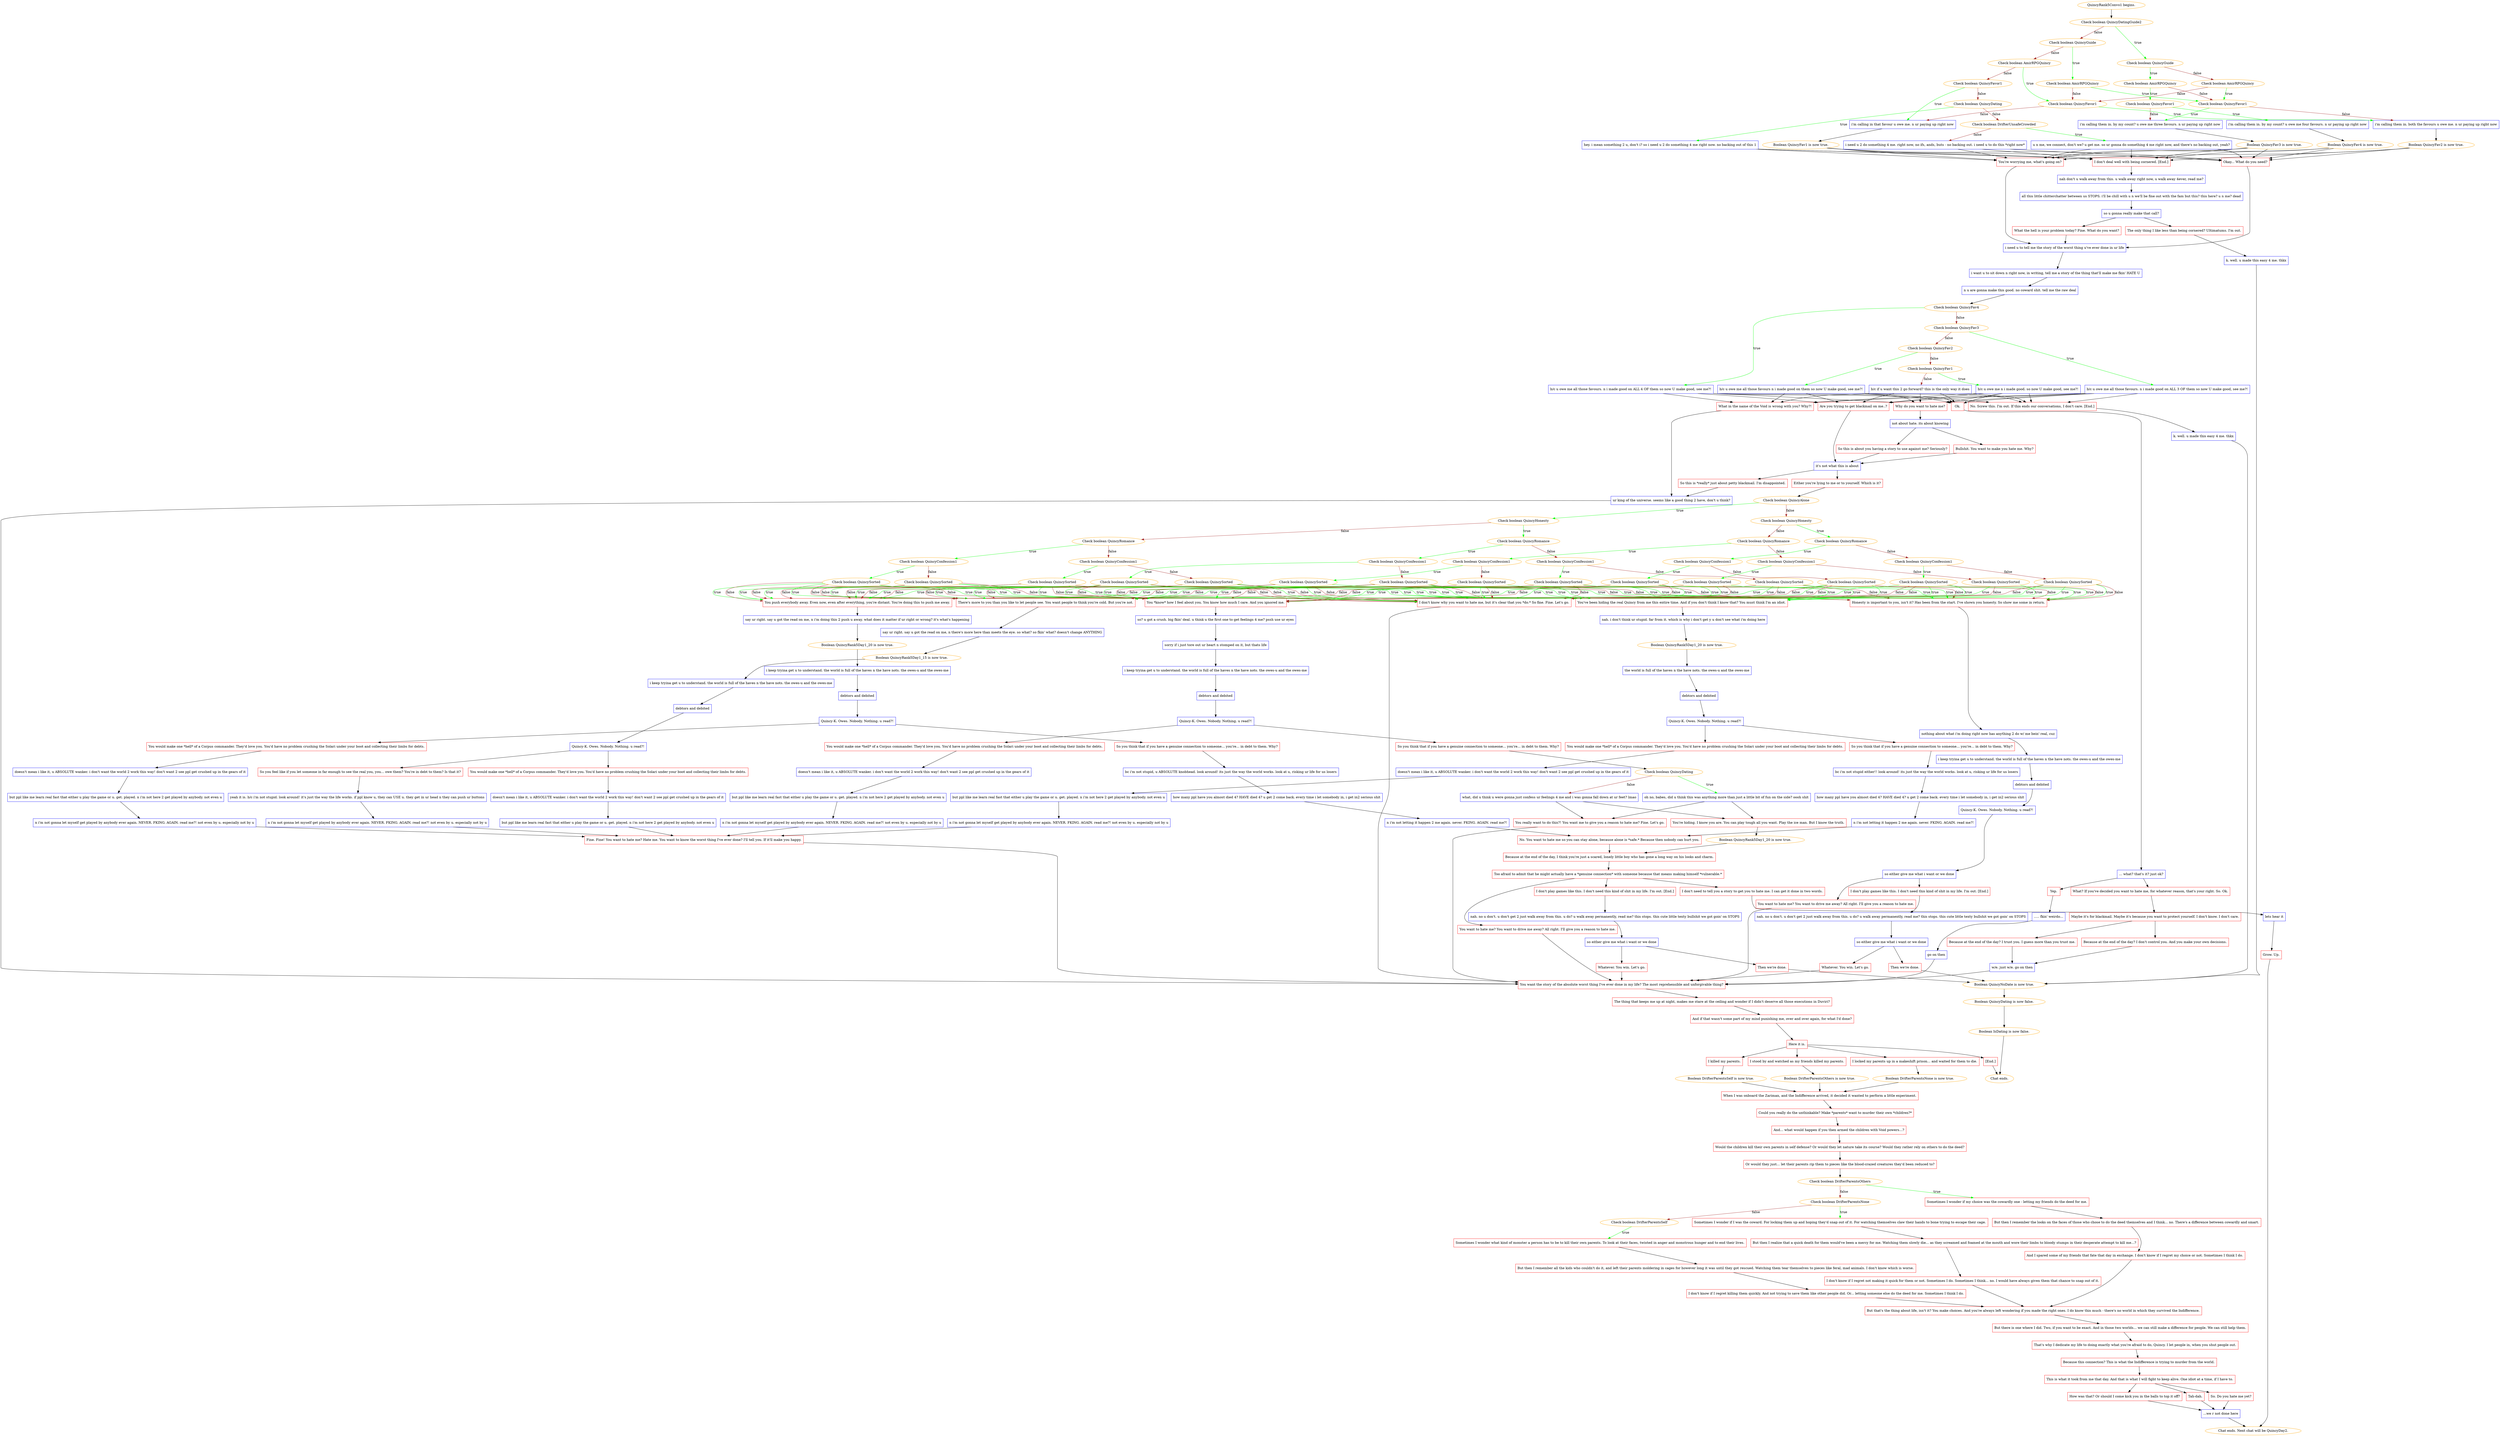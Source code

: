 digraph {
	"QuincyRank5Convo1 begins." [color=orange];
		"QuincyRank5Convo1 begins." -> 2763;
	2763 [label="Check boolean QuincyDatingGuide2",color=orange];
		2763 -> 2764 [label=true,color=green];
		2763 -> 2765 [label=false,color=brown];
	2764 [label="Check boolean QuincyGuide",color=orange];
		2764 -> 2766 [label=true,color=green];
		2764 -> 2770 [label=false,color=brown];
	2765 [label="Check boolean QuincyGuide",color=orange];
		2765 -> 2768 [label=true,color=green];
		2765 -> 2776 [label=false,color=brown];
	2766 [label="Check boolean AmirRPGQuincy",color=orange];
		2766 -> 2767 [label=true,color=green];
		2766 -> 2771 [label=false,color=brown];
	2770 [label="Check boolean AmirRPGQuincy",color=orange];
		2770 -> 2771 [label=true,color=green];
		2770 -> 2769 [label=false,color=brown];
	2768 [label="Check boolean AmirRPGQuincy",color=orange];
		2768 -> 2771 [label=true,color=green];
		2768 -> 2769 [label=false,color=brown];
	2776 [label="Check boolean AmirRPGQuincy",color=orange];
		2776 -> 2769 [label=true,color=green];
		2776 -> 2777 [label=false,color=brown];
	2767 [label="Check boolean QuincyFavor1",color=orange];
		2767 -> 2772 [label=true,color=green];
		2767 -> 2773 [label=false,color=brown];
	2771 [label="Check boolean QuincyFavor1",color=orange];
		2771 -> 2773 [label=true,color=green];
		2771 -> 2774 [label=false,color=brown];
	2769 [label="Check boolean QuincyFavor1",color=orange];
		2769 -> 2774 [label=true,color=green];
		2769 -> 2775 [label=false,color=brown];
	2777 [label="Check boolean QuincyFavor1",color=orange];
		2777 -> 2775 [label=true,color=green];
		2777 -> 2778 [label=false,color=brown];
	2772 [label="i'm calling them in. by my count? u owe me four favours. n ur paying up right now",shape=box,color=blue];
		2772 -> "/EE/Types/Engine/SetBooleanDialogueNode:QuincyFav4:2787:2788:2789";
	2773 [label="i'm calling them in. by my count? u owe me three favours. n ur paying up right now",shape=box,color=blue];
		2773 -> "/EE/Types/Engine/SetBooleanDialogueNode:QuincyFav3:2787:2788:2789";
	2774 [label="i'm calling them in. both the favours u owe me. n ur paying up right now",shape=box,color=blue];
		2774 -> "/EE/Types/Engine/SetBooleanDialogueNode:QuincyFav2:2787:2788:2789";
	2775 [label="i'm calling in that favour u owe me. n ur paying up right now",shape=box,color=blue];
		2775 -> "/EE/Types/Engine/SetBooleanDialogueNode:QuincyFav1:2787:2788:2789";
	2778 [label="Check boolean QuincyDating",color=orange];
		2778 -> 2780 [label=true,color=green];
		2778 -> 2779 [label=false,color=brown];
	"/EE/Types/Engine/SetBooleanDialogueNode:QuincyFav4:2787:2788:2789" [label="Boolean QuincyFav4 is now true.",color=orange];
		"/EE/Types/Engine/SetBooleanDialogueNode:QuincyFav4:2787:2788:2789" -> 2787;
		"/EE/Types/Engine/SetBooleanDialogueNode:QuincyFav4:2787:2788:2789" -> 2788;
		"/EE/Types/Engine/SetBooleanDialogueNode:QuincyFav4:2787:2788:2789" -> 2789;
	"/EE/Types/Engine/SetBooleanDialogueNode:QuincyFav3:2787:2788:2789" [label="Boolean QuincyFav3 is now true.",color=orange];
		"/EE/Types/Engine/SetBooleanDialogueNode:QuincyFav3:2787:2788:2789" -> 2787;
		"/EE/Types/Engine/SetBooleanDialogueNode:QuincyFav3:2787:2788:2789" -> 2788;
		"/EE/Types/Engine/SetBooleanDialogueNode:QuincyFav3:2787:2788:2789" -> 2789;
	"/EE/Types/Engine/SetBooleanDialogueNode:QuincyFav2:2787:2788:2789" [label="Boolean QuincyFav2 is now true.",color=orange];
		"/EE/Types/Engine/SetBooleanDialogueNode:QuincyFav2:2787:2788:2789" -> 2787;
		"/EE/Types/Engine/SetBooleanDialogueNode:QuincyFav2:2787:2788:2789" -> 2788;
		"/EE/Types/Engine/SetBooleanDialogueNode:QuincyFav2:2787:2788:2789" -> 2789;
	"/EE/Types/Engine/SetBooleanDialogueNode:QuincyFav1:2787:2788:2789" [label="Boolean QuincyFav1 is now true.",color=orange];
		"/EE/Types/Engine/SetBooleanDialogueNode:QuincyFav1:2787:2788:2789" -> 2787;
		"/EE/Types/Engine/SetBooleanDialogueNode:QuincyFav1:2787:2788:2789" -> 2788;
		"/EE/Types/Engine/SetBooleanDialogueNode:QuincyFav1:2787:2788:2789" -> 2789;
	2780 [label="hey. i mean something 2 u, don't i? so i need u 2 do something 4 me right now. no backing out of this 1",shape=box,color=blue];
		2780 -> 2787;
		2780 -> 2788;
		2780 -> 2789;
	2779 [label="Check boolean DrifterUnsafeCrowded",color=orange];
		2779 -> 2781 [label=true,color=green];
		2779 -> 2782 [label=false,color=brown];
	2787 [label="You're worrying me, what's going on?",shape=box,color=red];
		2787 -> 2800;
	2788 [label="Okay... What do you need?",shape=box,color=red];
		2788 -> 2800;
	2789 [label="I don't deal well with being cornered. [End.]",shape=box,color=red];
		2789 -> 2790;
	2781 [label="u n me, we connect, don't we? u get me. so ur gonna do something 4 me right now, and there's no backing out, yeah?",shape=box,color=blue];
		2781 -> 2787;
		2781 -> 2788;
		2781 -> 2789;
	2782 [label="i need u 2 do something 4 me. right now, no ifs, ands, buts - no backing out. i need u to do this *right now*",shape=box,color=blue];
		2782 -> 2787;
		2782 -> 2788;
		2782 -> 2789;
	2800 [label="i need u to tell me the story of the worst thing u've ever done in ur life",shape=box,color=blue];
		2800 -> 2801;
	2790 [label="nah don't u walk away from this. u walk away right now, u walk away 4ever, read me?",shape=box,color=blue];
		2790 -> 2792;
	2801 [label="i want u to sit down n right now, in writing, tell me a story of the thing that'll make me fkin' HATE U",shape=box,color=blue];
		2801 -> 2802;
	2792 [label="all this little chitterchatter between us STOPS. i'll be chill with u n we'll be fine out with the fam but this? this here? u n me? dead",shape=box,color=blue];
		2792 -> 2791;
	2802 [label="n u are gonna make this good. no coward shit. tell me the raw deal",shape=box,color=blue];
		2802 -> 2803;
	2791 [label="so u gonna really make that call?",shape=box,color=blue];
		2791 -> 2793;
		2791 -> 2794;
	2803 [label="Check boolean QuincyFav4",color=orange];
		2803 -> 2807 [label=true,color=green];
		2803 -> 2804 [label=false,color=brown];
	2793 [label="What the hell is your problem today? Fine. What do you want?",shape=box,color=red];
		2793 -> 2800;
	2794 [label="The only thing I like less than being cornered? Ultimatums. I'm out.",shape=box,color=red];
		2794 -> 2795;
	2807 [label="b/c u owe me all those favours. n i made good on ALL 4 OF them so now U make good, see me?!",shape=box,color=blue];
		2807 -> 2812;
		2807 -> 2813;
		2807 -> 2814;
		2807 -> 2815;
		2807 -> 2816;
	2804 [label="Check boolean QuincyFav3",color=orange];
		2804 -> 2808 [label=true,color=green];
		2804 -> 2805 [label=false,color=brown];
	2795 [label="k. well. u made this easy 4 me. thkx",shape=box,color=blue];
		2795 -> "/EE/Types/Engine/SetBooleanDialogueNode:QuincyNoDate:/EE/Types/Engine/ResetBooleanDialogueNode:QuincyDating:/EE/Types/Engine/ResetBooleanDialogueNode:IsDating:Chat ends.";
	2812 [label="Why do you want to hate me?",shape=box,color=red];
		2812 -> 2817;
	2813 [label="Are you trying to get blackmail on me..?",shape=box,color=red];
		2813 -> 2838;
	2814 [label="What in the name of the Void is wrong with you? Why?!",shape=box,color=red];
		2814 -> 2831;
	2815 [label="Ok.",shape=box,color=red];
		2815 -> 2820;
	2816 [label="No. Screw this. I'm out. If this ends our conversations, I don't care. [End.]",shape=box,color=red];
		2816 -> 2821;
	2808 [label="b/c u owe me all those favours. n i made good on ALL 3 OF them so now U make good, see me?!",shape=box,color=blue];
		2808 -> 2812;
		2808 -> 2813;
		2808 -> 2814;
		2808 -> 2815;
		2808 -> 2816;
	2805 [label="Check boolean QuincyFav2",color=orange];
		2805 -> 2809 [label=true,color=green];
		2805 -> 2806 [label=false,color=brown];
	"/EE/Types/Engine/SetBooleanDialogueNode:QuincyNoDate:/EE/Types/Engine/ResetBooleanDialogueNode:QuincyDating:/EE/Types/Engine/ResetBooleanDialogueNode:IsDating:Chat ends." [label="Boolean QuincyNoDate is now true.",color=orange];
		"/EE/Types/Engine/SetBooleanDialogueNode:QuincyNoDate:/EE/Types/Engine/ResetBooleanDialogueNode:QuincyDating:/EE/Types/Engine/ResetBooleanDialogueNode:IsDating:Chat ends." -> "/EE/Types/Engine/ResetBooleanDialogueNode:QuincyDating:/EE/Types/Engine/ResetBooleanDialogueNode:IsDating:Chat ends.";
	2817 [label="not about hate. its about knowing",shape=box,color=blue];
		2817 -> 2818;
		2817 -> 2819;
	2838 [label="it's not what this is about",shape=box,color=blue];
		2838 -> 2839;
		2838 -> 2840;
	2831 [label="ur king of the universe. seems like a good thing 2 have, don't u think?",shape=box,color=blue];
		2831 -> 2958;
	2820 [label="... what? that's it? just ok?",shape=box,color=blue];
		2820 -> 2827;
		2820 -> 2826;
	2821 [label="k. well. u made this easy 4 me. thkx",shape=box,color=blue];
		2821 -> "/EE/Types/Engine/SetBooleanDialogueNode:QuincyNoDate:/EE/Types/Engine/ResetBooleanDialogueNode:QuincyDating:/EE/Types/Engine/ResetBooleanDialogueNode:IsDating:Chat ends.";
	2809 [label="b/c u owe me all those favours n i made good on them so now U make good, see me?!",shape=box,color=blue];
		2809 -> 2812;
		2809 -> 2813;
		2809 -> 2814;
		2809 -> 2815;
		2809 -> 2816;
	2806 [label="Check boolean QuincyFav1",color=orange];
		2806 -> 2810 [label=true,color=green];
		2806 -> 2811 [label=false,color=brown];
	"/EE/Types/Engine/ResetBooleanDialogueNode:QuincyDating:/EE/Types/Engine/ResetBooleanDialogueNode:IsDating:Chat ends." [label="Boolean QuincyDating is now false.",color=orange];
		"/EE/Types/Engine/ResetBooleanDialogueNode:QuincyDating:/EE/Types/Engine/ResetBooleanDialogueNode:IsDating:Chat ends." -> "/EE/Types/Engine/ResetBooleanDialogueNode:IsDating:Chat ends.";
	2818 [label="Bullshit. You want to make you hate me. Why?",shape=box,color=red];
		2818 -> 2838;
	2819 [label="So this is about you having a story to use against me? Seriously?",shape=box,color=red];
		2819 -> 2838;
	2839 [label="Either you're lying to me or to yourself. Which is it?",shape=box,color=red];
		2839 -> 2841;
	2840 [label="So this is *really* just about petty blackmail. I'm disappointed.",shape=box,color=red];
		2840 -> 2831;
	2958 [label="You want the story of the absolute worst thing I've ever done in my life? The most reprehensible and unforgivable thing?",shape=box,color=red];
		2958 -> 2965;
	2827 [label="What? If you've decided you want to hate me, for whatever reason, that's your right. So. Ok.",shape=box,color=red];
		2827 -> 2833;
	2826 [label="Yep.",shape=box,color=red];
		2826 -> 2828;
	2810 [label="b/c u owe me n i made good. so now U make good, see me?!",shape=box,color=blue];
		2810 -> 2812;
		2810 -> 2813;
		2810 -> 2814;
		2810 -> 2815;
		2810 -> 2816;
	2811 [label="b/c if u want this 2 go forward? this is the only way it does",shape=box,color=blue];
		2811 -> 2812;
		2811 -> 2813;
		2811 -> 2814;
		2811 -> 2815;
		2811 -> 2816;
	"/EE/Types/Engine/ResetBooleanDialogueNode:IsDating:Chat ends." [label="Boolean IsDating is now false.",color=orange];
		"/EE/Types/Engine/ResetBooleanDialogueNode:IsDating:Chat ends." -> "Chat ends.";
	2841 [label="Check boolean QuincyAlone",color=orange];
		2841 -> 2842 [label=true,color=green];
		2841 -> 2877 [label=false,color=brown];
	2965 [label="The thing that keeps me up at night, makes me stare at the ceiling and wonder if I didn't deserve all those executions in Duviri?",shape=box,color=red];
		2965 -> 2964;
	2833 [label="Maybe it's for blackmail. Maybe it's because you want to protect yourself. I don't know. I don't care.",shape=box,color=red];
		2833 -> 2834;
		2833 -> 2835;
	2828 [label="..... fkin' weirdo...",shape=box,color=blue];
		2828 -> 2830;
	"Chat ends." [color=orange];
	2842 [label="Check boolean QuincyHonesty",color=orange];
		2842 -> 2843 [label=true,color=green];
		2842 -> 2869 [label=false,color=brown];
	2877 [label="Check boolean QuincyHonesty",color=orange];
		2877 -> 2873 [label=true,color=green];
		2877 -> 2875 [label=false,color=brown];
	2964 [label="And if that wasn't some part of my mind punishing me, over and over again, for what I'd done?",shape=box,color=red];
		2964 -> 2963;
	2834 [label="Because at the end of the day? I don't control you. And you make your own decisions.",shape=box,color=red];
		2834 -> 2832;
	2835 [label="Because at the end of the day? I trust you. I guess more than you trust me.",shape=box,color=red];
		2835 -> 2832;
	2830 [label="go on then",shape=box,color=blue];
		2830 -> 2958;
	2843 [label="Check boolean QuincyRomance",color=orange];
		2843 -> 2844 [label=true,color=green];
		2843 -> 2867 [label=false,color=brown];
	2869 [label="Check boolean QuincyRomance",color=orange];
		2869 -> 2868 [label=true,color=green];
		2869 -> 2870 [label=false,color=brown];
	2873 [label="Check boolean QuincyRomance",color=orange];
		2873 -> 2871 [label=true,color=green];
		2873 -> 2872 [label=false,color=brown];
	2875 [label="Check boolean QuincyRomance",color=orange];
		2875 -> 2874 [label=true,color=green];
		2875 -> 2876 [label=false,color=brown];
	2963 [label="Here it is.",shape=box,color=red];
		2963 -> 2968;
		2963 -> 2967;
		2963 -> 2966;
		2963 -> 2969;
	2832 [label="w/e. just w/e. go on then",shape=box,color=blue];
		2832 -> 2958;
	2844 [label="Check boolean QuincyConfession1",color=orange];
		2844 -> 2845 [label=true,color=green];
		2844 -> 2852 [label=false,color=brown];
	2867 [label="Check boolean QuincyConfession1",color=orange];
		2867 -> 2853 [label=true,color=green];
		2867 -> 2854 [label=false,color=brown];
	2868 [label="Check boolean QuincyConfession1",color=orange];
		2868 -> 2856 [label=true,color=green];
		2868 -> 2855 [label=false,color=brown];
	2870 [label="Check boolean QuincyConfession1",color=orange];
		2870 -> 2858 [label=true,color=green];
		2870 -> 2857 [label=false,color=brown];
	2871 [label="Check boolean QuincyConfession1",color=orange];
		2871 -> 2859 [label=true,color=green];
		2871 -> 2860 [label=false,color=brown];
	2872 [label="Check boolean QuincyConfession1",color=orange];
		2872 -> 2862 [label=true,color=green];
		2872 -> 2861 [label=false,color=brown];
	2874 [label="Check boolean QuincyConfession1",color=orange];
		2874 -> 2863 [label=true,color=green];
		2874 -> 2864 [label=false,color=brown];
	2876 [label="Check boolean QuincyConfession1",color=orange];
		2876 -> 2865 [label=true,color=green];
		2876 -> 2866 [label=false,color=brown];
	2968 [label="I stood by and watched as my friends killed my parents.",shape=box,color=red];
		2968 -> "/EE/Types/Engine/SetBooleanDialogueNode:DrifterParentsOthers:2972";
	2967 [label="I locked my parents up in a makeshift prison... and waited for them to die.",shape=box,color=red];
		2967 -> "/EE/Types/Engine/SetBooleanDialogueNode:DrifterParentsNone:2972";
	2966 [label="I killed my parents.",shape=box,color=red];
		2966 -> "/EE/Types/Engine/SetBooleanDialogueNode:DrifterParentsSelf:2972";
	2969 [label="[End.]",shape=box,color=red];
		2969 -> "Chat ends.";
	2845 [label="Check boolean QuincySorted",color=orange];
		2845 -> 2846 [label=true,color=green];
		2845 -> 2847 [label=true,color=green];
		2845 -> 2848 [label=true,color=green];
		2845 -> 2849 [label=true,color=green];
		2845 -> 2850 [label=true,color=green];
		2845 -> 2846 [label=false,color=brown];
		2845 -> 2847 [label=false,color=brown];
		2845 -> 2848 [label=false,color=brown];
		2845 -> 2849 [label=false,color=brown];
		2845 -> 2851 [label=false,color=brown];
	2852 [label="Check boolean QuincySorted",color=orange];
		2852 -> 2846 [label=true,color=green];
		2852 -> 2847 [label=true,color=green];
		2852 -> 2848 [label=true,color=green];
		2852 -> 2850 [label=true,color=green];
		2852 -> 2851 [label=true,color=green];
		2852 -> 2846 [label=false,color=brown];
		2852 -> 2847 [label=false,color=brown];
		2852 -> 2848 [label=false,color=brown];
		2852 -> 2851 [label=false,color=brown];
	2853 [label="Check boolean QuincySorted",color=orange];
		2853 -> 2846 [label=true,color=green];
		2853 -> 2847 [label=true,color=green];
		2853 -> 2849 [label=true,color=green];
		2853 -> 2850 [label=true,color=green];
		2853 -> 2851 [label=true,color=green];
		2853 -> 2846 [label=false,color=brown];
		2853 -> 2847 [label=false,color=brown];
		2853 -> 2849 [label=false,color=brown];
		2853 -> 2851 [label=false,color=brown];
	2854 [label="Check boolean QuincySorted",color=orange];
		2854 -> 2846 [label=true,color=green];
		2854 -> 2847 [label=true,color=green];
		2854 -> 2850 [label=true,color=green];
		2854 -> 2851 [label=true,color=green];
		2854 -> 2846 [label=false,color=brown];
		2854 -> 2847 [label=false,color=brown];
		2854 -> 2851 [label=false,color=brown];
	2856 [label="Check boolean QuincySorted",color=orange];
		2856 -> 2846 [label=true,color=green];
		2856 -> 2848 [label=true,color=green];
		2856 -> 2849 [label=true,color=green];
		2856 -> 2850 [label=true,color=green];
		2856 -> 2851 [label=true,color=green];
		2856 -> 2846 [label=false,color=brown];
		2856 -> 2848 [label=false,color=brown];
		2856 -> 2849 [label=false,color=brown];
	2855 [label="Check boolean QuincySorted",color=orange];
		2855 -> 2846 [label=true,color=green];
		2855 -> 2848 [label=true,color=green];
		2855 -> 2850 [label=true,color=green];
		2855 -> 2851 [label=true,color=green];
		2855 -> 2846 [label=false,color=brown];
		2855 -> 2848 [label=false,color=brown];
		2855 -> 2851 [label=false,color=brown];
	2858 [label="Check boolean QuincySorted",color=orange];
		2858 -> 2846 [label=true,color=green];
		2858 -> 2849 [label=true,color=green];
		2858 -> 2850 [label=true,color=green];
		2858 -> 2851 [label=true,color=green];
		2858 -> 2846 [label=false,color=brown];
		2858 -> 2849 [label=false,color=brown];
		2858 -> 2851 [label=false,color=brown];
	2857 [label="Check boolean QuincySorted",color=orange];
		2857 -> 2846 [label=true,color=green];
		2857 -> 2850 [label=true,color=green];
		2857 -> 2851 [label=true,color=green];
		2857 -> 2846 [label=false,color=brown];
		2857 -> 2851 [label=false,color=brown];
	2859 [label="Check boolean QuincySorted",color=orange];
		2859 -> 2847 [label=true,color=green];
		2859 -> 2848 [label=true,color=green];
		2859 -> 2849 [label=true,color=green];
		2859 -> 2850 [label=true,color=green];
		2859 -> 2851 [label=true,color=green];
		2859 -> 2847 [label=false,color=brown];
		2859 -> 2848 [label=false,color=brown];
		2859 -> 2849 [label=false,color=brown];
		2859 -> 2851 [label=false,color=brown];
	2860 [label="Check boolean QuincySorted",color=orange];
		2860 -> 2847 [label=true,color=green];
		2860 -> 2848 [label=true,color=green];
		2860 -> 2850 [label=true,color=green];
		2860 -> 2851 [label=true,color=green];
		2860 -> 2847 [label=false,color=brown];
		2860 -> 2848 [label=false,color=brown];
		2860 -> 2851 [label=false,color=brown];
	2862 [label="Check boolean QuincySorted",color=orange];
		2862 -> 2847 [label=true,color=green];
		2862 -> 2849 [label=true,color=green];
		2862 -> 2850 [label=true,color=green];
		2862 -> 2851 [label=true,color=green];
		2862 -> 2847 [label=false,color=brown];
		2862 -> 2849 [label=false,color=brown];
		2862 -> 2851 [label=false,color=brown];
	2861 [label="Check boolean QuincySorted",color=orange];
		2861 -> 2847 [label=true,color=green];
		2861 -> 2850 [label=true,color=green];
		2861 -> 2851 [label=true,color=green];
		2861 -> 2847 [label=false,color=brown];
		2861 -> 2851 [label=false,color=brown];
	2863 [label="Check boolean QuincySorted",color=orange];
		2863 -> 2848 [label=true,color=green];
		2863 -> 2849 [label=true,color=green];
		2863 -> 2850 [label=true,color=green];
		2863 -> 2851 [label=true,color=green];
		2863 -> 2848 [label=false,color=brown];
		2863 -> 2849 [label=false,color=brown];
		2863 -> 2851 [label=false,color=brown];
	2864 [label="Check boolean QuincySorted",color=orange];
		2864 -> 2848 [label=true,color=green];
		2864 -> 2850 [label=true,color=green];
		2864 -> 2851 [label=true,color=green];
		2864 -> 2848 [label=false,color=brown];
		2864 -> 2851 [label=false,color=brown];
	2865 [label="Check boolean QuincySorted",color=orange];
		2865 -> 2849 [label=true,color=green];
		2865 -> 2850 [label=true,color=green];
		2865 -> 2851 [label=true,color=green];
		2865 -> 2849 [label=false,color=brown];
		2865 -> 2851 [label=false,color=brown];
	2866 [label="Check boolean QuincySorted",color=orange];
		2866 -> 2850 [label=true,color=green];
		2866 -> 2851 [label=true,color=green];
		2866 -> 2851 [label=false,color=brown];
	"/EE/Types/Engine/SetBooleanDialogueNode:DrifterParentsOthers:2972" [label="Boolean DrifterParentsOthers is now true.",color=orange];
		"/EE/Types/Engine/SetBooleanDialogueNode:DrifterParentsOthers:2972" -> 2972;
	"/EE/Types/Engine/SetBooleanDialogueNode:DrifterParentsNone:2972" [label="Boolean DrifterParentsNone is now true.",color=orange];
		"/EE/Types/Engine/SetBooleanDialogueNode:DrifterParentsNone:2972" -> 2972;
	"/EE/Types/Engine/SetBooleanDialogueNode:DrifterParentsSelf:2972" [label="Boolean DrifterParentsSelf is now true.",color=orange];
		"/EE/Types/Engine/SetBooleanDialogueNode:DrifterParentsSelf:2972" -> 2972;
	2846 [label="You push everybody away. Even now, even after everything, you're distant. You're doing this to push me away.",shape=box,color=red];
		2846 -> 2878;
	2847 [label="Honesty is important to you, isn't it? Has been from the start. I've shown you honesty. So show me some in return.",shape=box,color=red];
		2847 -> 2894;
	2848 [label="There's more to you than you like to let people see. You want people to think you're cold. But you're not.",shape=box,color=red];
		2848 -> 2909;
	2849 [label="You *know* how I feel about you. You know how much I care. And you ignored me.",shape=box,color=red];
		2849 -> 2922;
	2850 [label="You've been hiding the real Quincy from me this entire time. And if you don't think I know that? You must think I'm an idiot.",shape=box,color=red];
		2850 -> 2936;
	2851 [label="I don't know why you want to hate me, but it's clear that you *do.* So fine. Fine. Let's go.",shape=box,color=red];
		2851 -> 2958;
	2972 [label="When I was onboard the Zariman, and the Indifference arrived, it decided it wanted to perform a little experiment.",shape=box,color=red];
		2972 -> 2975;
	2878 [label="say ur right. say u got the read on me, n i'm doing this 2 push u away. what does it matter if ur right or wrong? it's what's happening",shape=box,color=blue];
		2878 -> "/EE/Types/Engine/SetBooleanDialogueNode:QuincyRank5Day1_20:2882";
	2894 [label="nothing about what i'm doing right now has anything 2 do w/ me bein' real, cuz",shape=box,color=blue];
		2894 -> 2895;
	2909 [label="say ur right. say u got the read on me, n there's more here than meets the eye. so what? so fkin' what? doesn't change ANYTHING",shape=box,color=blue];
		2909 -> "/EE/Types/Engine/SetBooleanDialogueNode:QuincyRank5Day1_15:2913";
	2922 [label="so? u got a crush. big fkin' deal. u think u the first one to get feelings 4 me? pssh use ur eyes",shape=box,color=blue];
		2922 -> 2923;
	2936 [label="nah. i don't think ur stupid. far from it. which is why i don't get y u don't see what i'm doing here",shape=box,color=blue];
		2936 -> "/EE/Types/Engine/SetBooleanDialogueNode:QuincyRank5Day1_20:2935";
	2975 [label="Could you really do the unthinkable? Make *parents* want to murder their own *children?*",shape=box,color=red];
		2975 -> 2976;
	"/EE/Types/Engine/SetBooleanDialogueNode:QuincyRank5Day1_20:2882" [label="Boolean QuincyRank5Day1_20 is now true.",color=orange];
		"/EE/Types/Engine/SetBooleanDialogueNode:QuincyRank5Day1_20:2882" -> 2882;
	2895 [label="i keep tryina get u to understand. the world is full of the haves n the have nots. the owes-u and the owes-me",shape=box,color=blue];
		2895 -> 2896;
	"/EE/Types/Engine/SetBooleanDialogueNode:QuincyRank5Day1_15:2913" [label="Boolean QuincyRank5Day1_15 is now true.",color=orange];
		"/EE/Types/Engine/SetBooleanDialogueNode:QuincyRank5Day1_15:2913" -> 2913;
	2923 [label="sorry if i just tore out ur heart n stomped on it, but thats life",shape=box,color=blue];
		2923 -> 2924;
	"/EE/Types/Engine/SetBooleanDialogueNode:QuincyRank5Day1_20:2935" [label="Boolean QuincyRank5Day1_20 is now true.",color=orange];
		"/EE/Types/Engine/SetBooleanDialogueNode:QuincyRank5Day1_20:2935" -> 2935;
	2976 [label="And... what would happen if you then armed the children with Void powers...?",shape=box,color=red];
		2976 -> 2977;
	2882 [label="i keep tryina get u to understand. the world is full of the haves n the have nots. the owes-u and the owes-me",shape=box,color=blue];
		2882 -> 2881;
	2896 [label="debtors and debited",shape=box,color=blue];
		2896 -> 2897;
	2913 [label="i keep tryina get u to understand. the world is full of the haves n the have nots. the owes-u and the owes-me",shape=box,color=blue];
		2913 -> 2912;
	2924 [label="i keep tryina get u to understand. the world is full of the haves n the have nots. the owes-u and the owes-me",shape=box,color=blue];
		2924 -> 2925;
	2935 [label="the world is full of the haves n the have nots. the owes-u and the owes-me",shape=box,color=blue];
		2935 -> 2934;
	2977 [label="Would the children kill their own parents in self defense? Or would they let nature take its course? Would they rather rely on others to do the deed?",shape=box,color=red];
		2977 -> 2978;
	2881 [label="debtors and debited",shape=box,color=blue];
		2881 -> 2880;
	2897 [label="Quincy-K. Owes. Nobody. Nothing. u read?!",shape=box,color=blue];
		2897 -> 2898;
	2912 [label="debtors and debited",shape=box,color=blue];
		2912 -> 2911;
	2925 [label="debtors and debited",shape=box,color=blue];
		2925 -> 2921;
	2934 [label="debtors and debited",shape=box,color=blue];
		2934 -> 2938;
	2978 [label="Or would they just... let their parents rip them to pieces like the blood-crazed creatures they'd been reduced to?",shape=box,color=red];
		2978 -> 2979;
	2880 [label="Quincy-K. Owes. Nobody. Nothing. u read?!",shape=box,color=blue];
		2880 -> 2884;
		2880 -> 2885;
	2898 [label="so either give me what i want or we done",shape=box,color=blue];
		2898 -> 2899;
		2898 -> 2900;
	2911 [label="Quincy-K. Owes. Nobody. Nothing. u read?!",shape=box,color=blue];
		2911 -> 2915;
		2911 -> 2916;
	2921 [label="Quincy-K. Owes. Nobody. Nothing. u read?!",shape=box,color=blue];
		2921 -> 2928;
		2921 -> 2927;
	2938 [label="Quincy-K. Owes. Nobody. Nothing. u read?!",shape=box,color=blue];
		2938 -> 2940;
		2938 -> 2939;
	2979 [label="Check boolean DrifterParentsOthers",color=orange];
		2979 -> 2984 [label=true,color=green];
		2979 -> 2980 [label=false,color=brown];
	2884 [label="So you think that if you have a genuine connection to someone... you're... in debt to them. Why?",shape=box,color=red];
		2884 -> 2883;
	2885 [label="You would make one *hell* of a Corpus commander. They'd love you. You'd have no problem crushing the Solari under your boot and collecting their limbs for debts.",shape=box,color=red];
		2885 -> 2888;
	2899 [label="I don't play games like this. I don't need this kind of shit in my life. I'm out. [End.]",shape=box,color=red];
		2899 -> 2901;
	2900 [label="You want to hate me? You want to drive me away? All right. I'll give you a reason to hate me.",shape=box,color=red];
		2900 -> 2958;
	2915 [label="So you feel like if you let someone in far enough to see the real you, you... owe them? You're in debt to them? Is that it?",shape=box,color=red];
		2915 -> 2914;
	2916 [label="You would make one *hell* of a Corpus commander. They'd love you. You'd have no problem crushing the Solari under your boot and collecting their limbs for debts.",shape=box,color=red];
		2916 -> 2919;
	2928 [label="So you think that if you have a genuine connection to someone... you're... in debt to them. Why?",shape=box,color=red];
		2928 -> 2926;
	2927 [label="You would make one *hell* of a Corpus commander. They'd love you. You'd have no problem crushing the Solari under your boot and collecting their limbs for debts.",shape=box,color=red];
		2927 -> 2933;
	2940 [label="So you think that if you have a genuine connection to someone... you're... in debt to them. Why?",shape=box,color=red];
		2940 -> 2943;
	2939 [label="You would make one *hell* of a Corpus commander. They'd love you. You'd have no problem crushing the Solari under your boot and collecting their limbs for debts.",shape=box,color=red];
		2939 -> 2944;
	2984 [label="Sometimes I wonder if my choice was the cowardly one - letting my friends do the deed for me.",shape=box,color=red];
		2984 -> 2983;
	2980 [label="Check boolean DrifterParentsNone",color=orange];
		2980 -> 2987 [label=true,color=green];
		2980 -> 2981 [label=false,color=brown];
	2883 [label="bc i'm not stupid, u ABSOLUTE knobhead. look around! its just the way the world works. look at u, risking ur life for us losers",shape=box,color=blue];
		2883 -> 2886;
	2888 [label="doesn't mean i like it, u ABSOLUTE wanker. i don't want the world 2 work this way! don't want 2 see ppl get crushed up in the gears of it",shape=box,color=blue];
		2888 -> 2887;
	2901 [label="nah. no u don't. u don't get 2 just walk away from this. u do? u walk away permanently, read me? this stops. this cute little texty bullshit we got goin' on STOPS",shape=box,color=blue];
		2901 -> 2902;
	2914 [label="yeah it is. b/c i'm not stupid. look around! it's just the way the life works. if ppl know u, they can USE u. they get in ur head n they can push ur buttons",shape=box,color=blue];
		2914 -> 2920;
	2919 [label="doesn't mean i like it, u ABSOLUTE wanker. i don't want the world 2 work this way! don't want 2 see ppl get crushed up in the gears of it",shape=box,color=blue];
		2919 -> 2918;
	2926 [label="Check boolean QuincyDating",color=orange];
		2926 -> 2929 [label=true,color=green];
		2926 -> 2930 [label=false,color=brown];
	2933 [label="doesn't mean i like it, u ABSOLUTE wanker. i don't want the world 2 work this way! don't want 2 see ppl get crushed up in the gears of it",shape=box,color=blue];
		2933 -> 2932;
	2943 [label="bc i'm not stupid either!! look around! its just the way the world works. look at u, risking ur life for us losers",shape=box,color=blue];
		2943 -> 2942;
	2944 [label="doesn't mean i like it, u ABSOLUTE wanker. i don't want the world 2 work this way! don't want 2 see ppl get crushed up in the gears of it",shape=box,color=blue];
		2944 -> 2945;
	2983 [label="But then I remember the looks on the faces of those who chose to do the deed themselves and I think... no. There's a difference between cowardly and smart.",shape=box,color=red];
		2983 -> 2982;
	2987 [label="Sometimes I wonder if I was the coward. For locking them up and hoping they'd snap out of it. For watching themselves claw their hands to bone trying to escape their cage.",shape=box,color=red];
		2987 -> 2986;
	2981 [label="Check boolean DrifterParentsSelf",color=orange];
		2981 -> 2989 [label=true,color=green];
	2886 [label="how many ppl have you almost died 4? HAVE died 4? u get 2 come back. every time i let somebody in, i get in2 serious shit",shape=box,color=blue];
		2886 -> 2890;
	2887 [label="but ppl like me learn real fast that either u play the game or u. get. played. n i'm not here 2 get played by anybody. not even u",shape=box,color=blue];
		2887 -> 2889;
	2902 [label="so either give me what i want or we done",shape=box,color=blue];
		2902 -> 2903;
		2902 -> 2904;
	2920 [label="n i'm not gonna let myself get played by anybody ever again. NEVER. FKING. AGAIN. read me?! not even by u. especially not by u",shape=box,color=blue];
		2920 -> 2893;
	2918 [label="but ppl like me learn real fast that either u play the game or u. get. played. n i'm not here 2 get played by anybody. not even u",shape=box,color=blue];
		2918 -> 2893;
	2929 [label="oh no, babes, did u think this was anything more than just a little bit of fun on the side? oooh shit",shape=box,color=blue];
		2929 -> 2829;
		2929 -> 2836;
	2930 [label="what, did u think u were gonna just confess ur feelings 4 me and i was gonna fall down at ur feet? lmao",shape=box,color=blue];
		2930 -> 2829;
		2930 -> 2836;
	2932 [label="but ppl like me learn real fast that either u play the game or u. get. played. n i'm not here 2 get played by anybody. not even u",shape=box,color=blue];
		2932 -> 2931;
	2942 [label="how many ppl have you almost died 4? HAVE died 4? u get 2 come back. every time i let somebody in, i get in2 serious shit",shape=box,color=blue];
		2942 -> 2941;
	2945 [label="but ppl like me learn real fast that either u play the game or u. get. played. n i'm not here 2 get played by anybody. not even u",shape=box,color=blue];
		2945 -> 2946;
	2982 [label="And I spared some of my friends that fate that day in exchange. I don't know if I regret my choice or not. Sometimes I think I do.",shape=box,color=red];
		2982 -> 2995;
	2986 [label="But then I realize that a quick death for them would've been a mercy for me. Watching them slowly die... as they screamed and foamed at the mouth and wore their limbs to bloody stumps in their desperate attempt to kill me...?",shape=box,color=red];
		2986 -> 2985;
	2989 [label="Sometimes I wonder what kind of monster a person has to be to kill their own parents. To look at their faces, twisted in anger and monstrous hunger and to end their lives.",shape=box,color=red];
		2989 -> 2988;
	2890 [label="n i'm not letting it happen 2 me again. never. FKING. AGAIN. read me?!",shape=box,color=blue];
		2890 -> 2891;
	2889 [label="n i'm not gonna let myself get played by anybody ever again. NEVER. FKING. AGAIN. read me?! not even by u. especially not by u",shape=box,color=blue];
		2889 -> 2893;
	2903 [label="Then we're done.",shape=box,color=red];
		2903 -> "/EE/Types/Engine/SetBooleanDialogueNode:QuincyNoDate:/EE/Types/Engine/ResetBooleanDialogueNode:QuincyDating:/EE/Types/Engine/ResetBooleanDialogueNode:IsDating:Chat ends.";
	2904 [label="Whatever. You win. Let's go.",shape=box,color=red];
		2904 -> 2958;
	2893 [label="Fine. Fine! You want to hate me? Hate me. You want to know the worst thing I've ever done? I'll tell you. If it'll make you happy.",shape=box,color=red];
		2893 -> 2958;
	2829 [label="You're hiding. I know you are. You can play tough all you want. Play the ice man. But I know the truth.",shape=box,color=red];
		2829 -> "/EE/Types/Engine/SetBooleanDialogueNode:QuincyRank5Day1_20:2892";
	2836 [label="You really want to do this?! You want me to give you a reason to hate me? Fine. Let's go.",shape=box,color=red];
		2836 -> 2958;
	2931 [label="n i'm not gonna let myself get played by anybody ever again. NEVER. FKING. AGAIN. read me?! not even by u. especially not by u",shape=box,color=blue];
		2931 -> 2893;
	2941 [label="n i'm not letting it happen 2 me again. never. FKING. AGAIN. read me?!",shape=box,color=blue];
		2941 -> 2891;
	2946 [label="n i'm not gonna let myself get played by anybody ever again. NEVER. FKING. AGAIN. read me?! not even by u. especially not by u",shape=box,color=blue];
		2946 -> 2893;
	2995 [label="But that's the thing about life, isn't it? You make choices. And you're always left wondering if you made the right ones. I do know this much - there's no world in which they survived the Indifference.",shape=box,color=red];
		2995 -> 2994;
	2985 [label="I don't know if I regret not making it quick for them or not. Sometimes I do. Sometimes I think... no. I would have always given them that chance to snap out of it.",shape=box,color=red];
		2985 -> 2995;
	2988 [label="But then I remember all the kids who couldn't do it, and left their parents moldering in cages for however long it was until they got rescued. Watching them tear themselves to pieces like feral, mad animals. I don't know which is worse.",shape=box,color=red];
		2988 -> 2990;
	2891 [label="No. You want to hate me so you can stay alone, because alone is *safe.* Because then nobody can hurt you.",shape=box,color=red];
		2891 -> 2892;
	"/EE/Types/Engine/SetBooleanDialogueNode:QuincyRank5Day1_20:2892" [label="Boolean QuincyRank5Day1_20 is now true.",color=orange];
		"/EE/Types/Engine/SetBooleanDialogueNode:QuincyRank5Day1_20:2892" -> 2892;
	2994 [label="But there is one where I did. Two, if you want to be exact. And in those two worlds... we can still make a difference for people. We can still help them.",shape=box,color=red];
		2994 -> 2993;
	2990 [label="I don't know if I regret killing them quickly. And not trying to save them like other people did. Or... letting someone else do the deed for me. Sometimes I think I do.",shape=box,color=red];
		2990 -> 2995;
	2892 [label="Because at the end of the day, I think you're just a scared, lonely little boy who has gone a long way on his looks and charm.",shape=box,color=red];
		2892 -> 2947;
	2993 [label="That's why I dedicate my life to doing exactly what you're afraid to do, Quincy. I let people in, when you shut people out.",shape=box,color=red];
		2993 -> 2992;
	2947 [label="Too afraid to admit that he might actually have a *genuine connection* with someone because that means making himself *vulnerable.*",shape=box,color=red];
		2947 -> 2948;
		2947 -> 2949;
		2947 -> 2950;
	2992 [label="Because this connection? This is what the Indifference is trying to murder from the world.",shape=box,color=red];
		2992 -> 2991;
	2948 [label="I don't need to tell you a story to get you to hate me. I can get it done in two words.",shape=box,color=red];
		2948 -> 2951;
	2949 [label="I don't play games like this. I don't need this kind of shit in my life. I'm out. [End.]",shape=box,color=red];
		2949 -> 2952;
	2950 [label="You want to hate me? You want to drive me away? All right. I'll give you a reason to hate me.",shape=box,color=red];
		2950 -> 2958;
	2991 [label="This is what it took from me that day. And that is what I will fight to keep alive. One idiot at a time, if I have to.",shape=box,color=red];
		2991 -> 2997;
		2991 -> 2998;
		2991 -> 2996;
	2951 [label="lets hear it",shape=box,color=blue];
		2951 -> 2954;
	2952 [label="nah. no u don't. u don't get 2 just walk away from this. u do? u walk away permanently, read me? this stops. this cute little texty bullshit we got goin' on STOPS",shape=box,color=blue];
		2952 -> 2953;
	2997 [label="So. Do you hate me yet?",shape=box,color=red];
		2997 -> 2999;
	2998 [label="How was that? Or should I come kick you in the balls to top it off?",shape=box,color=red];
		2998 -> 2999;
	2996 [label="Tah-dah.",shape=box,color=red];
		2996 -> 2999;
	2954 [label="Grow. Up.",shape=box,color=red];
		2954 -> "Chat ends. Next chat will be QuincyDay2.";
	2953 [label="so either give me what i want or we done",shape=box,color=blue];
		2953 -> 2956;
		2953 -> 2957;
	2999 [label="...we r not done here",shape=box,color=blue];
		2999 -> "Chat ends. Next chat will be QuincyDay2.";
	"Chat ends. Next chat will be QuincyDay2." [color=orange];
	2956 [label="Then we're done.",shape=box,color=red];
		2956 -> "/EE/Types/Engine/SetBooleanDialogueNode:QuincyNoDate:/EE/Types/Engine/ResetBooleanDialogueNode:QuincyDating:/EE/Types/Engine/ResetBooleanDialogueNode:IsDating:Chat ends.";
	2957 [label="Whatever. You win. Let's go.",shape=box,color=red];
		2957 -> 2958;
}
